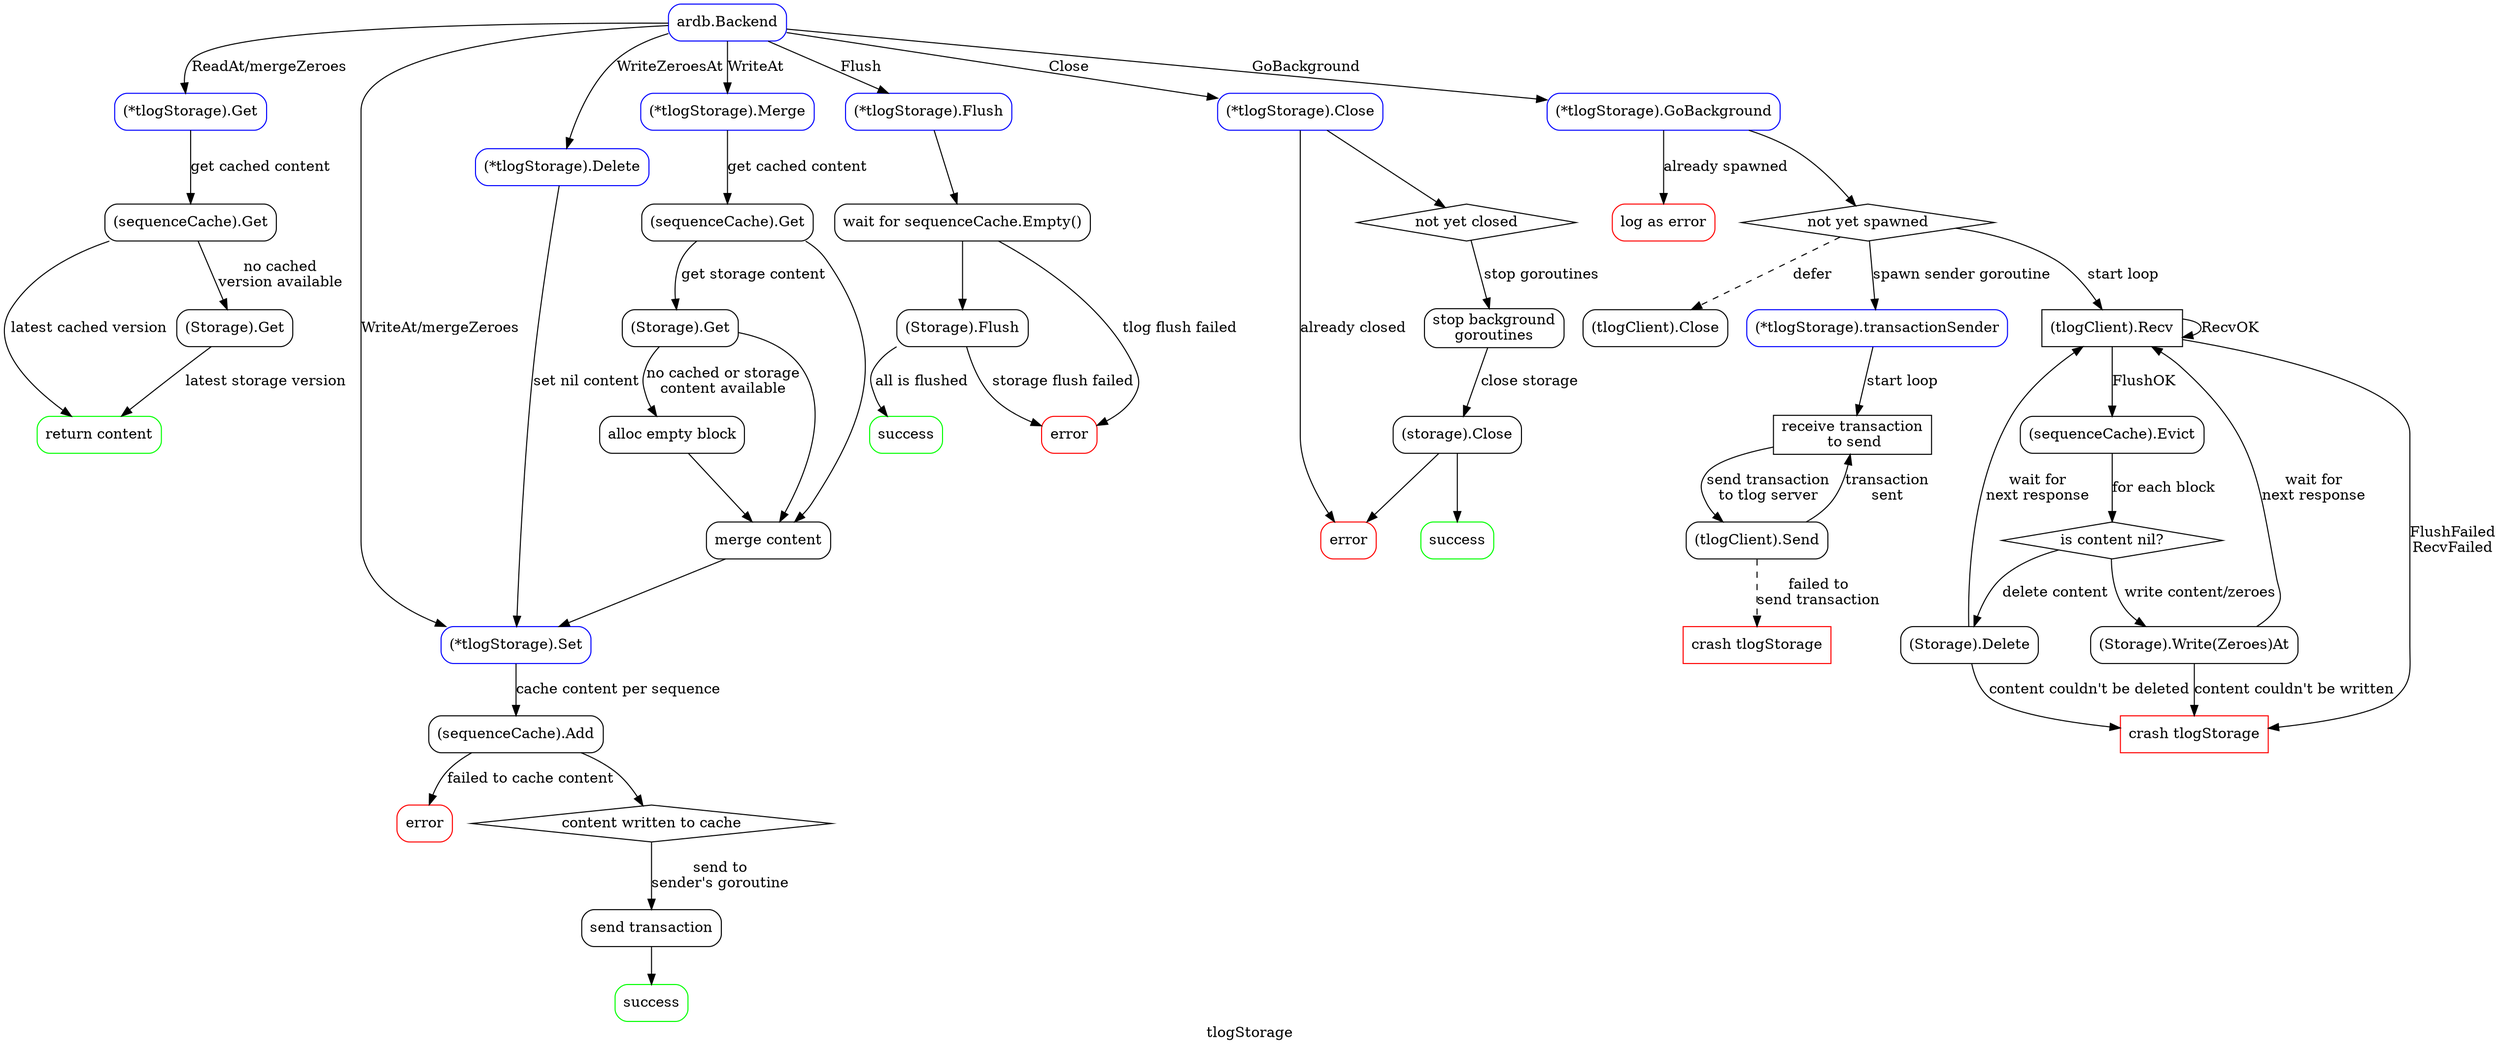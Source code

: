 digraph {
  label = "tlogStorage";

  node [shape="box", color="blue" style="rounded"]
    backend [label="ardb.Backend"];


  // (*tlogStorage).Get

  node [shape="box", color="blue" style="rounded"]
    tlsGet [label="(*tlogStorage).Get"];
  node [shape="box", color="green" style="rounded"]
    returnGetContent [label="return content"];
  node [shape="box", color="black" style="rounded"]
    cGet [label="(sequenceCache).Get"];
    sGet [label="(Storage).Get"];

  backend -> tlsGet [label="ReadAt/mergeZeroes"];
  tlsGet -> cGet [label="get cached content"];
  cGet -> sGet [label="no cached\nversion available"];
  cGet -> returnGetContent [label="latest cached version"];
  sGet -> returnGetContent [label="latest storage version"];


  // (*tlogStorage).Set

  node [shape="box", color="blue" style="rounded"]
    tlsSet [label="(*tlogStorage).Set"];
  node [shape="box", color="red" style="rounded"]
    failSetContent [label="error"];
  node [shape="box", color="green" style="rounded"]
    successSetContent [label="success"];
  node [shape="box", color="black" style="rounded"]
    sendTransaction [label="send transaction"];
    cSet [label="(sequenceCache).Add"];
  node [shape="diamond", color="black" style="solid"]
    cSetSuccess [label="content written to cache"];

  backend -> tlsSet [label="WriteAt/mergeZeroes"];
  tlsSet -> cSet [label="cache content per sequence"];
  cSet -> failSetContent [label="failed to cache content"];
  cSet -> cSetSuccess;
  cSetSuccess -> sendTransaction [label="send to\nsender's goroutine"];
  sendTransaction -> successSetContent;

  // (*tlogStorage).Delete

  node [shape="box", color="blue" style="rounded"]
    tlsDelete [label="(*tlogStorage).Delete"];

  backend -> tlsDelete [label="WriteZeroesAt"];
  tlsDelete -> tlsSet [label="set nil content"];

  // (*tlogStorage).Merge

  node [shape="box", color="blue" style="rounded"]
    tlsMerge [label="(*tlogStorage).Merge"];
  node [shape="box", color="black" style="rounded"]
    tlsmCGet [label="(sequenceCache).Get"];
    tlsmSGet [label="(Storage).Get"];
    tlsNilGet [label="alloc empty block"];
    tlsMergeContent [label="merge content"];

  backend -> tlsMerge [label="WriteAt"];
  tlsMerge -> tlsmCGet [label="get cached content"];
  tlsmCGet -> tlsmSGet [label="get storage content"];
  tlsmSGet -> tlsNilGet [label="no cached or storage\ncontent available"];
  tlsmCGet -> tlsMergeContent;
  tlsmSGet -> tlsMergeContent;
  tlsNilGet -> tlsMergeContent;
  tlsMergeContent -> tlsSet;


  // (*tlogStorage).Flush

  node [shape="box", color="blue" style="rounded"]
    tlsFlush [label="(*tlogStorage).Flush"];
  node [shape="box", color="black" style="rounded"]
    tlogWaitOrForceFlush [label="wait for sequenceCache.Empty()"];
    sFlush [label="(Storage).Flush"];
  node [shape="box", color="red" style="rounded"]
    failFlush [label="error"];
  node [shape="box", color="green" style="rounded"]
    successFlush [label="success"];

  backend -> tlsFlush [label="Flush"];
  tlsFlush -> tlogWaitOrForceFlush;
  tlogWaitOrForceFlush -> sFlush;
  tlogWaitOrForceFlush -> failFlush [label="tlog flush failed"];
  sFlush -> failFlush [label="storage flush failed"];
  sFlush -> successFlush [label="all is flushed"];

  // (*tlogStorage).Close

  node [shape="box", color="blue" style="rounded"]
    tlsClose [label="(*tlogStorage).Close"];
  node [shape="box", color="black" style="rounded"]
    sClose [label="(storage).Close"];
    loopClose [label="stop background\ngoroutines"];
  node [shape="diamond", color="black" style="solid"]
    notYetClosed [label="not yet closed"];
  node [shape="box", color="red" style="rounded"]
    failClose [label="error"];
  node [shape="box", color="green" style="rounded"]
    successClose [label="success"];

  backend -> tlsClose [label="Close"];
  tlsClose -> failClose [label="already closed"];
  tlsClose -> notYetClosed;
  notYetClosed -> loopClose [label="stop goroutines"];
  loopClose -> sClose [label="close storage"];
  sClose -> failClose;
  sClose -> successClose;

  // (*tlogStorage).GoBackground

  node [shape="box", color="blue" style="rounded"]
    tlsGoBackground [label="(*tlogStorage).GoBackground"];
  node [shape="box", color="black" style="solid"]
    tlsgbWaitGetContent [label="(tlogClient).Recv"];
  node [shape="diamond", color="black" style="solid"]
    notYetSpawned [label="not yet spawned"];
  node [shape="box", color="black" style="rounded"]
    cEvict [label="(sequenceCache).Evict"];
    tlogClose [label="(tlogClient).Close"];
    sgbWriteOrWriteZeroesAt [label="(Storage).Write(Zeroes)At"];
    sgbDelete [label="(Storage).Delete"];
  node [shape="diamond", color="black" style="solid"]
    sgbIsNil [label="is content nil?"];
  node [shape="box", color="red" style="solid"]
    invalidateStorage [label="crash tlogStorage"];
  node [shape="box", color="red" style="rounded"]
    failGoBackground [label="log as error"];

  backend -> tlsGoBackground [label="GoBackground"];
  tlsGoBackground -> notYetSpawned;
  tlsGoBackground -> failGoBackground [label="already spawned"];
  notYetSpawned -> tlogClose [label="defer" style="dashed"];
  notYetSpawned -> tlsgbWaitGetContent [label="start loop"];
  tlsgbWaitGetContent -> tlsgbWaitGetContent [label="RecvOK"];
  tlsgbWaitGetContent -> invalidateStorage [label="FlushFailed\nRecvFailed"];
  tlsgbWaitGetContent -> cEvict [label="FlushOK"];
  cEvict -> sgbIsNil [label="for each block"];
  sgbIsNil -> sgbWriteOrWriteZeroesAt [label="write content/zeroes"];
  sgbIsNil -> sgbDelete [label="delete content"];
  sgbWriteOrWriteZeroesAt -> invalidateStorage [label="content couldn't be written"];
  sgbWriteOrWriteZeroesAt -> tlsgbWaitGetContent [label="wait for\nnext response"];
  sgbDelete -> invalidateStorage [label="content couldn't be deleted"];
  sgbDelete -> tlsgbWaitGetContent [label="wait for\nnext response"];

  // (*tlogStorage).transactionSender

  node [shape="box", color="blue" style="rounded"]
    tlsTransactionSender [label="(*tlogStorage).transactionSender"];
  node [shape="box", color="black" style="solid"]
    tlsgbWaitGetTransaction [label="receive transaction\n to send"];
  node [shape="box", color="black" style="rounded"]
    tlogSend [label="(tlogClient).Send"];
  node [shape="box", color="red" style="solid"]
    senderInvalidateStorage [label="crash tlogStorage"];

  notYetSpawned -> tlsTransactionSender [label="spawn sender goroutine"];
  tlsTransactionSender -> tlsgbWaitGetTransaction [label="start loop"];
  tlsgbWaitGetTransaction -> tlogSend [label="send transaction\nto tlog server"];
  tlogSend -> senderInvalidateStorage [label="failed to\nsend transaction", style="dashed"];
  tlogSend -> tlsgbWaitGetTransaction [label="transaction\nsent"]
}
